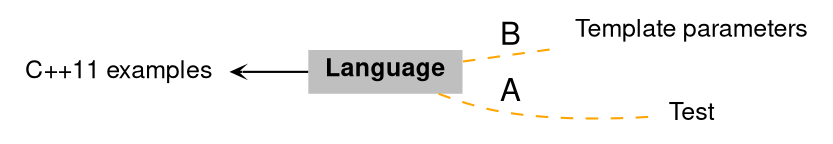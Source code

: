 digraph "Language"
{
 // LATEX_PDF_SIZE
  bgcolor="transparent";
  edge [fontname="Helvetica,Arial,sans-serif",fontsize=15,labelfontsize=15 arrowhead=open arrowtail=open arrowsize=0.5];
  node [fontname="Helvetica,Arial,sans-serif",fontsize=15,fontsize=12 shape=plaintext];
  rankdir=LR;
  Node2 [label="C++11 examples",height=0.2,width=0.4,color="black",URL="$group__CPP11.html",tooltip=" "];
  Node1 [label=<<b>Language</b>>,height=0.2,width=0.4,color="black", fillcolor="grey75", style="filled", fontcolor="black",tooltip=" "];
  Node4 [label="Template parameters",height=0.2,width=0.4,color="black",URL="$group__template__parameters.html",tooltip=" "];
  Node3 [label="Test",height=0.2,width=0.4,color="black",URL="$group__test20.html",tooltip=" "];
  Node2->Node1 [shape=plaintext, dir="back", style="solid"];
  Node1->Node3 [shape=plaintext, label="A", color="orange", dir="none", style="dashed"];
  Node1->Node4 [shape=plaintext, label="B", color="orange", dir="none", style="dashed"];
}
